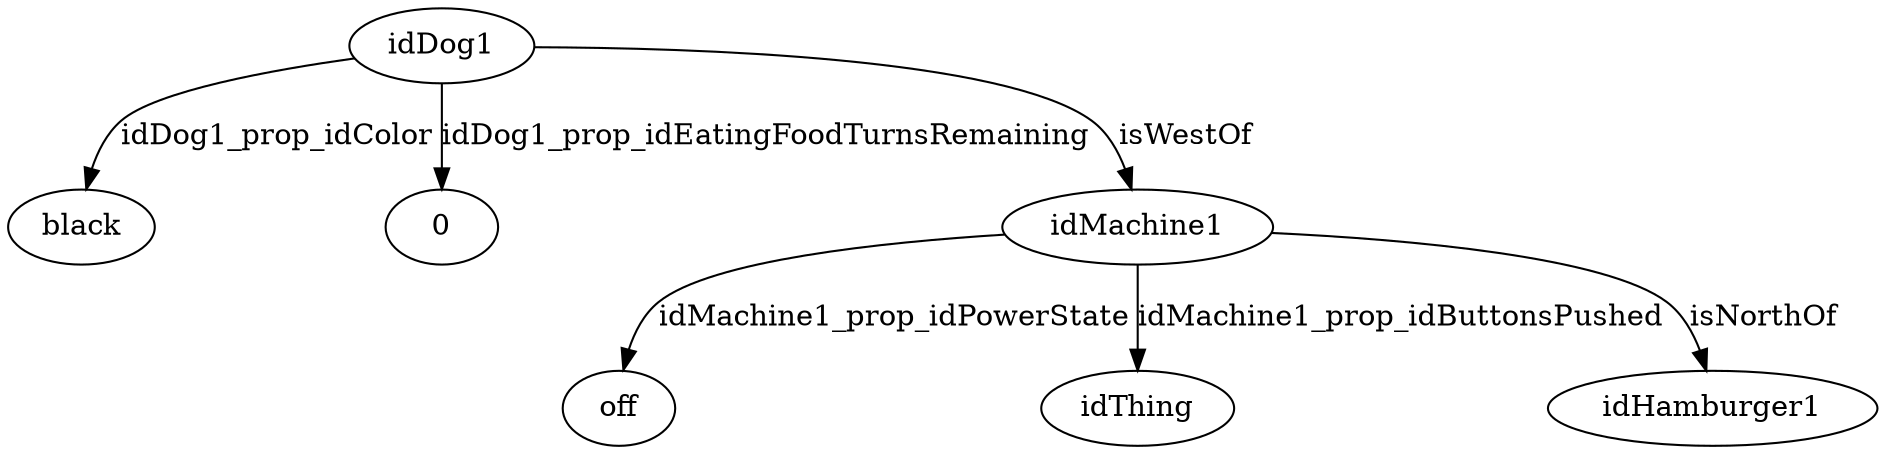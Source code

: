 strict digraph  {
idDog1 [node_type=entity_node, root=root];
black;
0;
idMachine1;
off;
idThing;
idHamburger1;
idDog1 -> black  [edge_type=property, label=idDog1_prop_idColor];
idDog1 -> 0  [edge_type=property, label=idDog1_prop_idEatingFoodTurnsRemaining];
idDog1 -> idMachine1  [edge_type=relationship, label=isWestOf];
idMachine1 -> off  [edge_type=property, label=idMachine1_prop_idPowerState];
idMachine1 -> idThing  [edge_type=property, label=idMachine1_prop_idButtonsPushed];
idMachine1 -> idHamburger1  [edge_type=relationship, label=isNorthOf];
}
